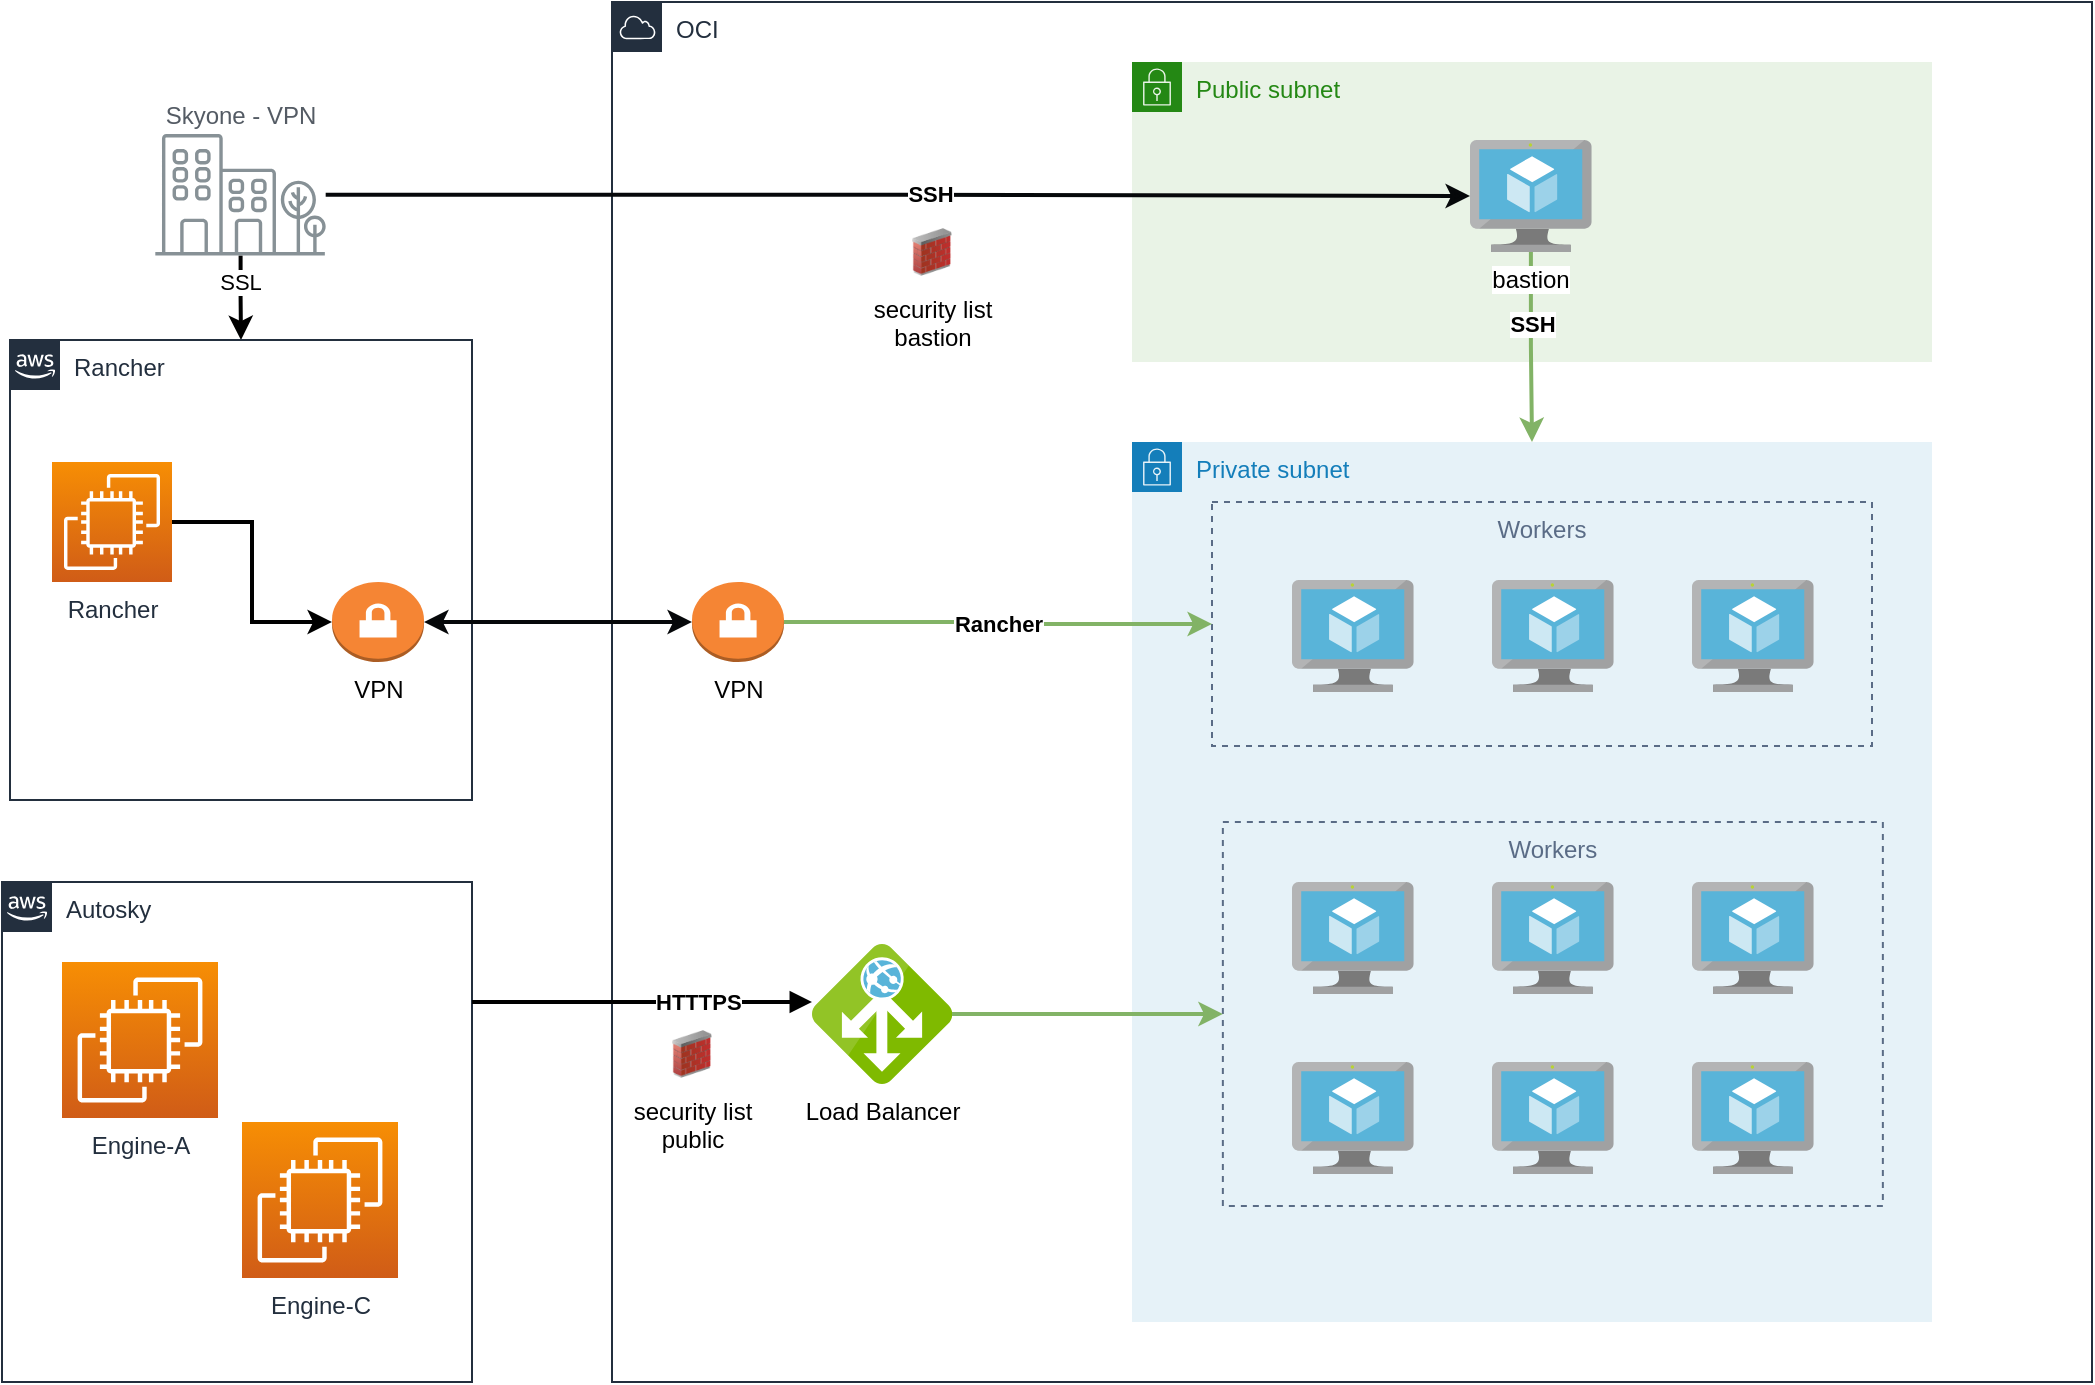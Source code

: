 <mxfile version="20.0.4" type="github">
  <diagram id="Ht1M8jgEwFfnCIfOTk4-" name="Page-1">
    <mxGraphModel dx="1422" dy="737" grid="1" gridSize="10" guides="1" tooltips="1" connect="1" arrows="1" fold="1" page="1" pageScale="1" pageWidth="1169" pageHeight="827" math="0" shadow="0">
      <root>
        <mxCell id="0" />
        <mxCell id="1" parent="0" />
        <mxCell id="hSxU9nhvMt24uW7oTp4U-20" value="SSL" style="edgeStyle=orthogonalEdgeStyle;rounded=0;orthogonalLoop=1;jettySize=auto;html=1;startArrow=none;startFill=0;strokeWidth=2;" edge="1" parent="1" source="hSxU9nhvMt24uW7oTp4U-1" target="hSxU9nhvMt24uW7oTp4U-5">
          <mxGeometry x="-0.374" relative="1" as="geometry">
            <mxPoint as="offset" />
          </mxGeometry>
        </mxCell>
        <mxCell id="hSxU9nhvMt24uW7oTp4U-1" value="Skyone - VPN" style="sketch=0;outlineConnect=0;gradientColor=none;fontColor=#545B64;strokeColor=none;fillColor=#879196;dashed=0;verticalLabelPosition=top;verticalAlign=bottom;align=center;html=1;fontSize=12;fontStyle=0;aspect=fixed;shape=mxgraph.aws4.illustration_office_building;pointerEvents=1;labelPosition=center;" vertex="1" parent="1">
          <mxGeometry x="151.5" y="126" width="85.5" height="60.71" as="geometry" />
        </mxCell>
        <mxCell id="hSxU9nhvMt24uW7oTp4U-2" value="Autosky" style="points=[[0,0],[0.25,0],[0.5,0],[0.75,0],[1,0],[1,0.25],[1,0.5],[1,0.75],[1,1],[0.75,1],[0.5,1],[0.25,1],[0,1],[0,0.75],[0,0.5],[0,0.25]];outlineConnect=0;gradientColor=none;html=1;whiteSpace=wrap;fontSize=12;fontStyle=0;container=1;pointerEvents=0;collapsible=0;recursiveResize=0;shape=mxgraph.aws4.group;grIcon=mxgraph.aws4.group_aws_cloud_alt;strokeColor=#232F3E;fillColor=none;verticalAlign=top;align=left;spacingLeft=30;fontColor=#232F3E;dashed=0;" vertex="1" parent="1">
          <mxGeometry x="75" y="500" width="235" height="250" as="geometry" />
        </mxCell>
        <mxCell id="hSxU9nhvMt24uW7oTp4U-3" value="Engine-A" style="sketch=0;points=[[0,0,0],[0.25,0,0],[0.5,0,0],[0.75,0,0],[1,0,0],[0,1,0],[0.25,1,0],[0.5,1,0],[0.75,1,0],[1,1,0],[0,0.25,0],[0,0.5,0],[0,0.75,0],[1,0.25,0],[1,0.5,0],[1,0.75,0]];outlineConnect=0;fontColor=#232F3E;gradientColor=#F78E04;gradientDirection=north;fillColor=#D05C17;strokeColor=#ffffff;dashed=0;verticalLabelPosition=bottom;verticalAlign=top;align=center;html=1;fontSize=12;fontStyle=0;aspect=fixed;shape=mxgraph.aws4.resourceIcon;resIcon=mxgraph.aws4.ec2;" vertex="1" parent="hSxU9nhvMt24uW7oTp4U-2">
          <mxGeometry x="30" y="40" width="78" height="78" as="geometry" />
        </mxCell>
        <mxCell id="hSxU9nhvMt24uW7oTp4U-4" value="Engine-C" style="sketch=0;points=[[0,0,0],[0.25,0,0],[0.5,0,0],[0.75,0,0],[1,0,0],[0,1,0],[0.25,1,0],[0.5,1,0],[0.75,1,0],[1,1,0],[0,0.25,0],[0,0.5,0],[0,0.75,0],[1,0.25,0],[1,0.5,0],[1,0.75,0]];outlineConnect=0;fontColor=#232F3E;gradientColor=#F78E04;gradientDirection=north;fillColor=#D05C17;strokeColor=#ffffff;dashed=0;verticalLabelPosition=bottom;verticalAlign=top;align=center;html=1;fontSize=12;fontStyle=0;aspect=fixed;shape=mxgraph.aws4.resourceIcon;resIcon=mxgraph.aws4.ec2;" vertex="1" parent="hSxU9nhvMt24uW7oTp4U-2">
          <mxGeometry x="120" y="120" width="78" height="78" as="geometry" />
        </mxCell>
        <mxCell id="hSxU9nhvMt24uW7oTp4U-5" value="Rancher" style="points=[[0,0],[0.25,0],[0.5,0],[0.75,0],[1,0],[1,0.25],[1,0.5],[1,0.75],[1,1],[0.75,1],[0.5,1],[0.25,1],[0,1],[0,0.75],[0,0.5],[0,0.25]];outlineConnect=0;gradientColor=none;html=1;whiteSpace=wrap;fontSize=12;fontStyle=0;container=1;pointerEvents=0;collapsible=0;recursiveResize=0;shape=mxgraph.aws4.group;grIcon=mxgraph.aws4.group_aws_cloud_alt;strokeColor=#232F3E;fillColor=none;verticalAlign=top;align=left;spacingLeft=30;fontColor=#232F3E;dashed=0;" vertex="1" parent="1">
          <mxGeometry x="79" y="229" width="231" height="230" as="geometry" />
        </mxCell>
        <mxCell id="hSxU9nhvMt24uW7oTp4U-14" value="" style="edgeStyle=orthogonalEdgeStyle;rounded=0;orthogonalLoop=1;jettySize=auto;html=1;strokeWidth=2;startArrow=none;startFill=0;" edge="1" parent="hSxU9nhvMt24uW7oTp4U-5" source="hSxU9nhvMt24uW7oTp4U-6" target="hSxU9nhvMt24uW7oTp4U-13">
          <mxGeometry relative="1" as="geometry" />
        </mxCell>
        <mxCell id="hSxU9nhvMt24uW7oTp4U-6" value="Rancher" style="sketch=0;points=[[0,0,0],[0.25,0,0],[0.5,0,0],[0.75,0,0],[1,0,0],[0,1,0],[0.25,1,0],[0.5,1,0],[0.75,1,0],[1,1,0],[0,0.25,0],[0,0.5,0],[0,0.75,0],[1,0.25,0],[1,0.5,0],[1,0.75,0]];outlineConnect=0;fontColor=#232F3E;gradientColor=#F78E04;gradientDirection=north;fillColor=#D05C17;strokeColor=#ffffff;dashed=0;verticalLabelPosition=bottom;verticalAlign=top;align=center;html=1;fontSize=12;fontStyle=0;aspect=fixed;shape=mxgraph.aws4.resourceIcon;resIcon=mxgraph.aws4.ec2;" vertex="1" parent="hSxU9nhvMt24uW7oTp4U-5">
          <mxGeometry x="21" y="61" width="60" height="60" as="geometry" />
        </mxCell>
        <mxCell id="hSxU9nhvMt24uW7oTp4U-13" value="VPN" style="outlineConnect=0;dashed=0;verticalLabelPosition=bottom;verticalAlign=top;align=center;html=1;shape=mxgraph.aws3.vpn_gateway;fillColor=#F58534;gradientColor=none;" vertex="1" parent="hSxU9nhvMt24uW7oTp4U-5">
          <mxGeometry x="161" y="121" width="46" height="40" as="geometry" />
        </mxCell>
        <mxCell id="hSxU9nhvMt24uW7oTp4U-9" value="OCI" style="points=[[0,0],[0.25,0],[0.5,0],[0.75,0],[1,0],[1,0.25],[1,0.5],[1,0.75],[1,1],[0.75,1],[0.5,1],[0.25,1],[0,1],[0,0.75],[0,0.5],[0,0.25]];outlineConnect=0;gradientColor=none;html=1;whiteSpace=wrap;fontSize=12;fontStyle=0;container=1;pointerEvents=0;collapsible=0;recursiveResize=0;shape=mxgraph.aws4.group;grIcon=mxgraph.aws4.group_aws_cloud;strokeColor=#232F3E;fillColor=none;verticalAlign=top;align=left;spacingLeft=30;fontColor=#232F3E;dashed=0;" vertex="1" parent="1">
          <mxGeometry x="380" y="60" width="740" height="690" as="geometry" />
        </mxCell>
        <mxCell id="hSxU9nhvMt24uW7oTp4U-30" value="Public subnet" style="points=[[0,0],[0.25,0],[0.5,0],[0.75,0],[1,0],[1,0.25],[1,0.5],[1,0.75],[1,1],[0.75,1],[0.5,1],[0.25,1],[0,1],[0,0.75],[0,0.5],[0,0.25]];outlineConnect=0;gradientColor=none;html=1;whiteSpace=wrap;fontSize=12;fontStyle=0;container=1;pointerEvents=0;collapsible=0;recursiveResize=0;shape=mxgraph.aws4.group;grIcon=mxgraph.aws4.group_security_group;grStroke=0;strokeColor=#248814;fillColor=#E9F3E6;verticalAlign=top;align=left;spacingLeft=30;fontColor=#248814;dashed=0;" vertex="1" parent="hSxU9nhvMt24uW7oTp4U-9">
          <mxGeometry x="260" y="30" width="400" height="150" as="geometry" />
        </mxCell>
        <mxCell id="hSxU9nhvMt24uW7oTp4U-29" value="Private subnet" style="points=[[0,0],[0.25,0],[0.5,0],[0.75,0],[1,0],[1,0.25],[1,0.5],[1,0.75],[1,1],[0.75,1],[0.5,1],[0.25,1],[0,1],[0,0.75],[0,0.5],[0,0.25]];outlineConnect=0;gradientColor=none;html=1;whiteSpace=wrap;fontSize=12;fontStyle=0;container=1;pointerEvents=0;collapsible=0;recursiveResize=0;shape=mxgraph.aws4.group;grIcon=mxgraph.aws4.group_security_group;grStroke=0;strokeColor=#147EBA;fillColor=#E6F2F8;verticalAlign=top;align=left;spacingLeft=30;fontColor=#147EBA;dashed=0;" vertex="1" parent="hSxU9nhvMt24uW7oTp4U-9">
          <mxGeometry x="260" y="220" width="400" height="440" as="geometry" />
        </mxCell>
        <mxCell id="hSxU9nhvMt24uW7oTp4U-37" value="Workers" style="fillColor=none;strokeColor=#5A6C86;dashed=1;verticalAlign=top;fontStyle=0;fontColor=#5A6C86;" vertex="1" parent="hSxU9nhvMt24uW7oTp4U-29">
          <mxGeometry x="40" y="30" width="330" height="122" as="geometry" />
        </mxCell>
        <mxCell id="hSxU9nhvMt24uW7oTp4U-31" value="" style="sketch=0;aspect=fixed;html=1;points=[];align=center;image;fontSize=12;image=img/lib/mscae/Virtual_Machine.svg;" vertex="1" parent="hSxU9nhvMt24uW7oTp4U-29">
          <mxGeometry x="80" y="69" width="60.87" height="56" as="geometry" />
        </mxCell>
        <mxCell id="hSxU9nhvMt24uW7oTp4U-32" value="" style="sketch=0;aspect=fixed;html=1;points=[];align=center;image;fontSize=12;image=img/lib/mscae/Virtual_Machine.svg;" vertex="1" parent="hSxU9nhvMt24uW7oTp4U-29">
          <mxGeometry x="180" y="69" width="60.87" height="56" as="geometry" />
        </mxCell>
        <mxCell id="hSxU9nhvMt24uW7oTp4U-33" value="" style="sketch=0;aspect=fixed;html=1;points=[];align=center;image;fontSize=12;image=img/lib/mscae/Virtual_Machine.svg;" vertex="1" parent="hSxU9nhvMt24uW7oTp4U-29">
          <mxGeometry x="280" y="69" width="60.87" height="56" as="geometry" />
        </mxCell>
        <mxCell id="hSxU9nhvMt24uW7oTp4U-23" value="" style="sketch=0;aspect=fixed;html=1;points=[];align=center;image;fontSize=12;image=img/lib/mscae/Virtual_Machine.svg;" vertex="1" parent="hSxU9nhvMt24uW7oTp4U-29">
          <mxGeometry x="80" y="220" width="60.87" height="56" as="geometry" />
        </mxCell>
        <mxCell id="hSxU9nhvMt24uW7oTp4U-24" value="" style="sketch=0;aspect=fixed;html=1;points=[];align=center;image;fontSize=12;image=img/lib/mscae/Virtual_Machine.svg;" vertex="1" parent="hSxU9nhvMt24uW7oTp4U-29">
          <mxGeometry x="180" y="220" width="60.87" height="56" as="geometry" />
        </mxCell>
        <mxCell id="hSxU9nhvMt24uW7oTp4U-26" value="" style="sketch=0;aspect=fixed;html=1;points=[];align=center;image;fontSize=12;image=img/lib/mscae/Virtual_Machine.svg;" vertex="1" parent="hSxU9nhvMt24uW7oTp4U-29">
          <mxGeometry x="280" y="220" width="60.87" height="56" as="geometry" />
        </mxCell>
        <mxCell id="hSxU9nhvMt24uW7oTp4U-27" value="" style="sketch=0;aspect=fixed;html=1;points=[];align=center;image;fontSize=12;image=img/lib/mscae/Virtual_Machine.svg;" vertex="1" parent="hSxU9nhvMt24uW7oTp4U-29">
          <mxGeometry x="280" y="310" width="60.87" height="56" as="geometry" />
        </mxCell>
        <mxCell id="hSxU9nhvMt24uW7oTp4U-25" value="" style="sketch=0;aspect=fixed;html=1;points=[];align=center;image;fontSize=12;image=img/lib/mscae/Virtual_Machine.svg;" vertex="1" parent="hSxU9nhvMt24uW7oTp4U-29">
          <mxGeometry x="180" y="310" width="60.87" height="56" as="geometry" />
        </mxCell>
        <mxCell id="hSxU9nhvMt24uW7oTp4U-22" value="" style="sketch=0;aspect=fixed;html=1;points=[];align=center;image;fontSize=12;image=img/lib/mscae/Virtual_Machine.svg;" vertex="1" parent="hSxU9nhvMt24uW7oTp4U-29">
          <mxGeometry x="80" y="310" width="60.87" height="56" as="geometry" />
        </mxCell>
        <mxCell id="hSxU9nhvMt24uW7oTp4U-35" value="Workers" style="fillColor=none;strokeColor=#5A6C86;dashed=1;verticalAlign=top;fontStyle=0;fontColor=#5A6C86;" vertex="1" parent="hSxU9nhvMt24uW7oTp4U-29">
          <mxGeometry x="45.43" y="190" width="330" height="192" as="geometry" />
        </mxCell>
        <mxCell id="hSxU9nhvMt24uW7oTp4U-38" style="edgeStyle=orthogonalEdgeStyle;rounded=0;orthogonalLoop=1;jettySize=auto;html=1;entryX=0;entryY=0.5;entryDx=0;entryDy=0;startArrow=none;startFill=0;strokeWidth=2;fillColor=#d5e8d4;strokeColor=#82b366;" edge="1" parent="hSxU9nhvMt24uW7oTp4U-9" source="hSxU9nhvMt24uW7oTp4U-10" target="hSxU9nhvMt24uW7oTp4U-35">
          <mxGeometry relative="1" as="geometry" />
        </mxCell>
        <mxCell id="hSxU9nhvMt24uW7oTp4U-10" value="Load Balancer" style="sketch=0;aspect=fixed;html=1;points=[];align=center;image;fontSize=12;image=img/lib/mscae/Application_Gateway.svg;" vertex="1" parent="hSxU9nhvMt24uW7oTp4U-9">
          <mxGeometry x="100" y="471" width="70" height="70" as="geometry" />
        </mxCell>
        <mxCell id="hSxU9nhvMt24uW7oTp4U-44" value="Rancher" style="edgeStyle=orthogonalEdgeStyle;rounded=0;orthogonalLoop=1;jettySize=auto;html=1;exitX=1;exitY=0.5;exitDx=0;exitDy=0;exitPerimeter=0;startArrow=none;startFill=0;strokeColor=#82b366;strokeWidth=2;fillColor=#d5e8d4;fontStyle=1" edge="1" parent="hSxU9nhvMt24uW7oTp4U-9" source="hSxU9nhvMt24uW7oTp4U-15" target="hSxU9nhvMt24uW7oTp4U-37">
          <mxGeometry relative="1" as="geometry">
            <Array as="points">
              <mxPoint x="86" y="310" />
              <mxPoint x="193" y="310" />
              <mxPoint x="193" y="311" />
            </Array>
          </mxGeometry>
        </mxCell>
        <mxCell id="hSxU9nhvMt24uW7oTp4U-15" value="VPN" style="outlineConnect=0;dashed=0;verticalLabelPosition=bottom;verticalAlign=top;align=center;html=1;shape=mxgraph.aws3.vpn_gateway;fillColor=#F58534;gradientColor=none;" vertex="1" parent="hSxU9nhvMt24uW7oTp4U-9">
          <mxGeometry x="40" y="290" width="46" height="40" as="geometry" />
        </mxCell>
        <mxCell id="hSxU9nhvMt24uW7oTp4U-18" value="security list &lt;br&gt;public" style="image;html=1;image=img/lib/clip_art/networking/Firewall_02_128x128.png" vertex="1" parent="hSxU9nhvMt24uW7oTp4U-9">
          <mxGeometry x="30" y="511" width="20" height="30" as="geometry" />
        </mxCell>
        <mxCell id="hSxU9nhvMt24uW7oTp4U-40" style="edgeStyle=orthogonalEdgeStyle;rounded=0;orthogonalLoop=1;jettySize=auto;html=1;startArrow=none;startFill=0;strokeWidth=2;fillColor=#d5e8d4;strokeColor=#82b366;entryX=0.5;entryY=0;entryDx=0;entryDy=0;" edge="1" parent="hSxU9nhvMt24uW7oTp4U-9" source="hSxU9nhvMt24uW7oTp4U-28" target="hSxU9nhvMt24uW7oTp4U-29">
          <mxGeometry relative="1" as="geometry" />
        </mxCell>
        <mxCell id="hSxU9nhvMt24uW7oTp4U-43" value="SSH" style="edgeLabel;html=1;align=center;verticalAlign=middle;resizable=0;points=[];fontStyle=1" vertex="1" connectable="0" parent="hSxU9nhvMt24uW7oTp4U-40">
          <mxGeometry x="-0.253" y="2" relative="1" as="geometry">
            <mxPoint x="-2" as="offset" />
          </mxGeometry>
        </mxCell>
        <mxCell id="hSxU9nhvMt24uW7oTp4U-28" value="bastion" style="sketch=0;aspect=fixed;html=1;points=[];align=center;image;fontSize=12;image=img/lib/mscae/Virtual_Machine.svg;" vertex="1" parent="hSxU9nhvMt24uW7oTp4U-9">
          <mxGeometry x="429" y="69" width="60.87" height="56" as="geometry" />
        </mxCell>
        <mxCell id="hSxU9nhvMt24uW7oTp4U-47" value="security list &lt;br&gt;bastion" style="image;html=1;image=img/lib/clip_art/networking/Firewall_02_128x128.png" vertex="1" parent="hSxU9nhvMt24uW7oTp4U-9">
          <mxGeometry x="150" y="110" width="20" height="30" as="geometry" />
        </mxCell>
        <mxCell id="hSxU9nhvMt24uW7oTp4U-12" value="" style="edgeStyle=orthogonalEdgeStyle;html=1;endArrow=block;elbow=vertical;startArrow=none;endFill=1;strokeColor=#000000;rounded=0;strokeWidth=2;" edge="1" parent="1" target="hSxU9nhvMt24uW7oTp4U-10">
          <mxGeometry width="100" relative="1" as="geometry">
            <mxPoint x="310" y="560" as="sourcePoint" />
            <mxPoint x="450" y="620" as="targetPoint" />
            <Array as="points">
              <mxPoint x="310" y="560" />
            </Array>
          </mxGeometry>
        </mxCell>
        <mxCell id="hSxU9nhvMt24uW7oTp4U-17" value="HTTTPS" style="edgeLabel;html=1;align=left;verticalAlign=middle;resizable=0;points=[];labelPosition=right;verticalLabelPosition=middle;fontStyle=1" vertex="1" connectable="0" parent="hSxU9nhvMt24uW7oTp4U-12">
          <mxGeometry x="0.419" relative="1" as="geometry">
            <mxPoint x="-31" as="offset" />
          </mxGeometry>
        </mxCell>
        <mxCell id="hSxU9nhvMt24uW7oTp4U-16" value="" style="edgeStyle=orthogonalEdgeStyle;rounded=0;orthogonalLoop=1;jettySize=auto;html=1;startArrow=classic;startFill=1;strokeWidth=2;fillColor=#dae8fc;strokeColor=#06080A;" edge="1" parent="1" source="hSxU9nhvMt24uW7oTp4U-13" target="hSxU9nhvMt24uW7oTp4U-15">
          <mxGeometry relative="1" as="geometry" />
        </mxCell>
        <mxCell id="hSxU9nhvMt24uW7oTp4U-45" style="edgeStyle=orthogonalEdgeStyle;rounded=0;orthogonalLoop=1;jettySize=auto;html=1;startArrow=none;startFill=0;strokeColor=#06080A;strokeWidth=2;" edge="1" parent="1" source="hSxU9nhvMt24uW7oTp4U-1" target="hSxU9nhvMt24uW7oTp4U-28">
          <mxGeometry relative="1" as="geometry" />
        </mxCell>
        <mxCell id="hSxU9nhvMt24uW7oTp4U-46" value="SSH" style="edgeLabel;html=1;align=center;verticalAlign=middle;resizable=0;points=[];fontStyle=1" vertex="1" connectable="0" parent="hSxU9nhvMt24uW7oTp4U-45">
          <mxGeometry x="0.057" y="1" relative="1" as="geometry">
            <mxPoint as="offset" />
          </mxGeometry>
        </mxCell>
      </root>
    </mxGraphModel>
  </diagram>
</mxfile>
